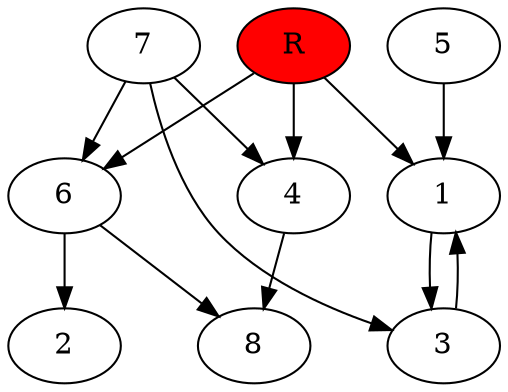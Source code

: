 digraph prb14582 {
	1
	2
	3
	4
	5
	6
	7
	8
	R [fillcolor="#ff0000" style=filled]
	1 -> 3
	3 -> 1
	4 -> 8
	5 -> 1
	6 -> 2
	6 -> 8
	7 -> 3
	7 -> 4
	7 -> 6
	R -> 1
	R -> 4
	R -> 6
}
